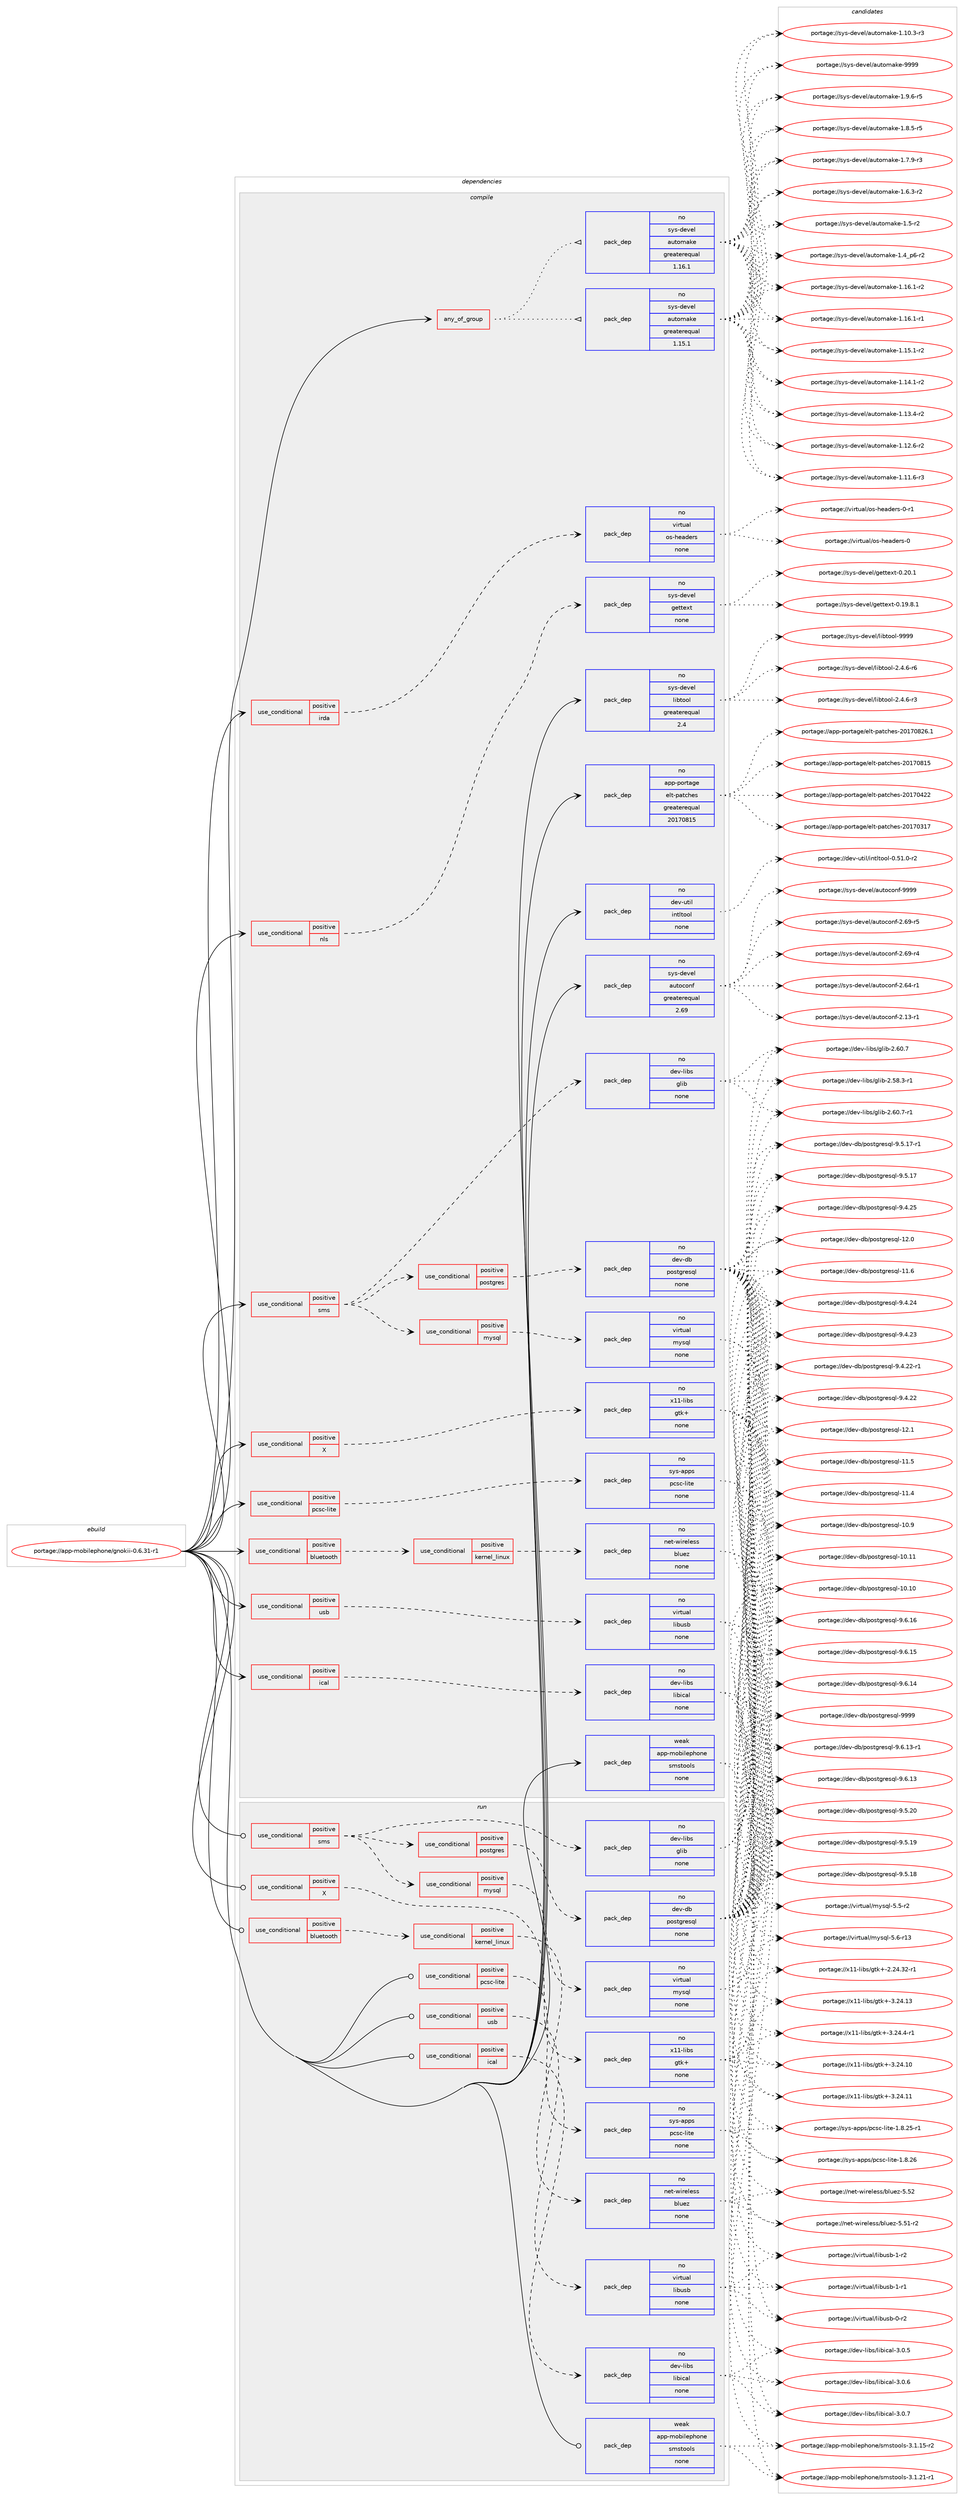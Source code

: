 digraph prolog {

# *************
# Graph options
# *************

newrank=true;
concentrate=true;
compound=true;
graph [rankdir=LR,fontname=Helvetica,fontsize=10,ranksep=1.5];#, ranksep=2.5, nodesep=0.2];
edge  [arrowhead=vee];
node  [fontname=Helvetica,fontsize=10];

# **********
# The ebuild
# **********

subgraph cluster_leftcol {
color=gray;
label=<<i>ebuild</i>>;
id [label="portage://app-mobilephone/gnokii-0.6.31-r1", color=red, width=4, href="../app-mobilephone/gnokii-0.6.31-r1.svg"];
}

# ****************
# The dependencies
# ****************

subgraph cluster_midcol {
color=gray;
label=<<i>dependencies</i>>;
subgraph cluster_compile {
fillcolor="#eeeeee";
style=filled;
label=<<i>compile</i>>;
subgraph any7864 {
dependency608484 [label=<<TABLE BORDER="0" CELLBORDER="1" CELLSPACING="0" CELLPADDING="4"><TR><TD CELLPADDING="10">any_of_group</TD></TR></TABLE>>, shape=none, color=red];subgraph pack457864 {
dependency608485 [label=<<TABLE BORDER="0" CELLBORDER="1" CELLSPACING="0" CELLPADDING="4" WIDTH="220"><TR><TD ROWSPAN="6" CELLPADDING="30">pack_dep</TD></TR><TR><TD WIDTH="110">no</TD></TR><TR><TD>sys-devel</TD></TR><TR><TD>automake</TD></TR><TR><TD>greaterequal</TD></TR><TR><TD>1.16.1</TD></TR></TABLE>>, shape=none, color=blue];
}
dependency608484:e -> dependency608485:w [weight=20,style="dotted",arrowhead="oinv"];
subgraph pack457865 {
dependency608486 [label=<<TABLE BORDER="0" CELLBORDER="1" CELLSPACING="0" CELLPADDING="4" WIDTH="220"><TR><TD ROWSPAN="6" CELLPADDING="30">pack_dep</TD></TR><TR><TD WIDTH="110">no</TD></TR><TR><TD>sys-devel</TD></TR><TR><TD>automake</TD></TR><TR><TD>greaterequal</TD></TR><TR><TD>1.15.1</TD></TR></TABLE>>, shape=none, color=blue];
}
dependency608484:e -> dependency608486:w [weight=20,style="dotted",arrowhead="oinv"];
}
id:e -> dependency608484:w [weight=20,style="solid",arrowhead="vee"];
subgraph cond142480 {
dependency608487 [label=<<TABLE BORDER="0" CELLBORDER="1" CELLSPACING="0" CELLPADDING="4"><TR><TD ROWSPAN="3" CELLPADDING="10">use_conditional</TD></TR><TR><TD>positive</TD></TR><TR><TD>X</TD></TR></TABLE>>, shape=none, color=red];
subgraph pack457866 {
dependency608488 [label=<<TABLE BORDER="0" CELLBORDER="1" CELLSPACING="0" CELLPADDING="4" WIDTH="220"><TR><TD ROWSPAN="6" CELLPADDING="30">pack_dep</TD></TR><TR><TD WIDTH="110">no</TD></TR><TR><TD>x11-libs</TD></TR><TR><TD>gtk+</TD></TR><TR><TD>none</TD></TR><TR><TD></TD></TR></TABLE>>, shape=none, color=blue];
}
dependency608487:e -> dependency608488:w [weight=20,style="dashed",arrowhead="vee"];
}
id:e -> dependency608487:w [weight=20,style="solid",arrowhead="vee"];
subgraph cond142481 {
dependency608489 [label=<<TABLE BORDER="0" CELLBORDER="1" CELLSPACING="0" CELLPADDING="4"><TR><TD ROWSPAN="3" CELLPADDING="10">use_conditional</TD></TR><TR><TD>positive</TD></TR><TR><TD>bluetooth</TD></TR></TABLE>>, shape=none, color=red];
subgraph cond142482 {
dependency608490 [label=<<TABLE BORDER="0" CELLBORDER="1" CELLSPACING="0" CELLPADDING="4"><TR><TD ROWSPAN="3" CELLPADDING="10">use_conditional</TD></TR><TR><TD>positive</TD></TR><TR><TD>kernel_linux</TD></TR></TABLE>>, shape=none, color=red];
subgraph pack457867 {
dependency608491 [label=<<TABLE BORDER="0" CELLBORDER="1" CELLSPACING="0" CELLPADDING="4" WIDTH="220"><TR><TD ROWSPAN="6" CELLPADDING="30">pack_dep</TD></TR><TR><TD WIDTH="110">no</TD></TR><TR><TD>net-wireless</TD></TR><TR><TD>bluez</TD></TR><TR><TD>none</TD></TR><TR><TD></TD></TR></TABLE>>, shape=none, color=blue];
}
dependency608490:e -> dependency608491:w [weight=20,style="dashed",arrowhead="vee"];
}
dependency608489:e -> dependency608490:w [weight=20,style="dashed",arrowhead="vee"];
}
id:e -> dependency608489:w [weight=20,style="solid",arrowhead="vee"];
subgraph cond142483 {
dependency608492 [label=<<TABLE BORDER="0" CELLBORDER="1" CELLSPACING="0" CELLPADDING="4"><TR><TD ROWSPAN="3" CELLPADDING="10">use_conditional</TD></TR><TR><TD>positive</TD></TR><TR><TD>ical</TD></TR></TABLE>>, shape=none, color=red];
subgraph pack457868 {
dependency608493 [label=<<TABLE BORDER="0" CELLBORDER="1" CELLSPACING="0" CELLPADDING="4" WIDTH="220"><TR><TD ROWSPAN="6" CELLPADDING="30">pack_dep</TD></TR><TR><TD WIDTH="110">no</TD></TR><TR><TD>dev-libs</TD></TR><TR><TD>libical</TD></TR><TR><TD>none</TD></TR><TR><TD></TD></TR></TABLE>>, shape=none, color=blue];
}
dependency608492:e -> dependency608493:w [weight=20,style="dashed",arrowhead="vee"];
}
id:e -> dependency608492:w [weight=20,style="solid",arrowhead="vee"];
subgraph cond142484 {
dependency608494 [label=<<TABLE BORDER="0" CELLBORDER="1" CELLSPACING="0" CELLPADDING="4"><TR><TD ROWSPAN="3" CELLPADDING="10">use_conditional</TD></TR><TR><TD>positive</TD></TR><TR><TD>irda</TD></TR></TABLE>>, shape=none, color=red];
subgraph pack457869 {
dependency608495 [label=<<TABLE BORDER="0" CELLBORDER="1" CELLSPACING="0" CELLPADDING="4" WIDTH="220"><TR><TD ROWSPAN="6" CELLPADDING="30">pack_dep</TD></TR><TR><TD WIDTH="110">no</TD></TR><TR><TD>virtual</TD></TR><TR><TD>os-headers</TD></TR><TR><TD>none</TD></TR><TR><TD></TD></TR></TABLE>>, shape=none, color=blue];
}
dependency608494:e -> dependency608495:w [weight=20,style="dashed",arrowhead="vee"];
}
id:e -> dependency608494:w [weight=20,style="solid",arrowhead="vee"];
subgraph cond142485 {
dependency608496 [label=<<TABLE BORDER="0" CELLBORDER="1" CELLSPACING="0" CELLPADDING="4"><TR><TD ROWSPAN="3" CELLPADDING="10">use_conditional</TD></TR><TR><TD>positive</TD></TR><TR><TD>nls</TD></TR></TABLE>>, shape=none, color=red];
subgraph pack457870 {
dependency608497 [label=<<TABLE BORDER="0" CELLBORDER="1" CELLSPACING="0" CELLPADDING="4" WIDTH="220"><TR><TD ROWSPAN="6" CELLPADDING="30">pack_dep</TD></TR><TR><TD WIDTH="110">no</TD></TR><TR><TD>sys-devel</TD></TR><TR><TD>gettext</TD></TR><TR><TD>none</TD></TR><TR><TD></TD></TR></TABLE>>, shape=none, color=blue];
}
dependency608496:e -> dependency608497:w [weight=20,style="dashed",arrowhead="vee"];
}
id:e -> dependency608496:w [weight=20,style="solid",arrowhead="vee"];
subgraph cond142486 {
dependency608498 [label=<<TABLE BORDER="0" CELLBORDER="1" CELLSPACING="0" CELLPADDING="4"><TR><TD ROWSPAN="3" CELLPADDING="10">use_conditional</TD></TR><TR><TD>positive</TD></TR><TR><TD>pcsc-lite</TD></TR></TABLE>>, shape=none, color=red];
subgraph pack457871 {
dependency608499 [label=<<TABLE BORDER="0" CELLBORDER="1" CELLSPACING="0" CELLPADDING="4" WIDTH="220"><TR><TD ROWSPAN="6" CELLPADDING="30">pack_dep</TD></TR><TR><TD WIDTH="110">no</TD></TR><TR><TD>sys-apps</TD></TR><TR><TD>pcsc-lite</TD></TR><TR><TD>none</TD></TR><TR><TD></TD></TR></TABLE>>, shape=none, color=blue];
}
dependency608498:e -> dependency608499:w [weight=20,style="dashed",arrowhead="vee"];
}
id:e -> dependency608498:w [weight=20,style="solid",arrowhead="vee"];
subgraph cond142487 {
dependency608500 [label=<<TABLE BORDER="0" CELLBORDER="1" CELLSPACING="0" CELLPADDING="4"><TR><TD ROWSPAN="3" CELLPADDING="10">use_conditional</TD></TR><TR><TD>positive</TD></TR><TR><TD>sms</TD></TR></TABLE>>, shape=none, color=red];
subgraph pack457872 {
dependency608501 [label=<<TABLE BORDER="0" CELLBORDER="1" CELLSPACING="0" CELLPADDING="4" WIDTH="220"><TR><TD ROWSPAN="6" CELLPADDING="30">pack_dep</TD></TR><TR><TD WIDTH="110">no</TD></TR><TR><TD>dev-libs</TD></TR><TR><TD>glib</TD></TR><TR><TD>none</TD></TR><TR><TD></TD></TR></TABLE>>, shape=none, color=blue];
}
dependency608500:e -> dependency608501:w [weight=20,style="dashed",arrowhead="vee"];
subgraph cond142488 {
dependency608502 [label=<<TABLE BORDER="0" CELLBORDER="1" CELLSPACING="0" CELLPADDING="4"><TR><TD ROWSPAN="3" CELLPADDING="10">use_conditional</TD></TR><TR><TD>positive</TD></TR><TR><TD>postgres</TD></TR></TABLE>>, shape=none, color=red];
subgraph pack457873 {
dependency608503 [label=<<TABLE BORDER="0" CELLBORDER="1" CELLSPACING="0" CELLPADDING="4" WIDTH="220"><TR><TD ROWSPAN="6" CELLPADDING="30">pack_dep</TD></TR><TR><TD WIDTH="110">no</TD></TR><TR><TD>dev-db</TD></TR><TR><TD>postgresql</TD></TR><TR><TD>none</TD></TR><TR><TD></TD></TR></TABLE>>, shape=none, color=blue];
}
dependency608502:e -> dependency608503:w [weight=20,style="dashed",arrowhead="vee"];
}
dependency608500:e -> dependency608502:w [weight=20,style="dashed",arrowhead="vee"];
subgraph cond142489 {
dependency608504 [label=<<TABLE BORDER="0" CELLBORDER="1" CELLSPACING="0" CELLPADDING="4"><TR><TD ROWSPAN="3" CELLPADDING="10">use_conditional</TD></TR><TR><TD>positive</TD></TR><TR><TD>mysql</TD></TR></TABLE>>, shape=none, color=red];
subgraph pack457874 {
dependency608505 [label=<<TABLE BORDER="0" CELLBORDER="1" CELLSPACING="0" CELLPADDING="4" WIDTH="220"><TR><TD ROWSPAN="6" CELLPADDING="30">pack_dep</TD></TR><TR><TD WIDTH="110">no</TD></TR><TR><TD>virtual</TD></TR><TR><TD>mysql</TD></TR><TR><TD>none</TD></TR><TR><TD></TD></TR></TABLE>>, shape=none, color=blue];
}
dependency608504:e -> dependency608505:w [weight=20,style="dashed",arrowhead="vee"];
}
dependency608500:e -> dependency608504:w [weight=20,style="dashed",arrowhead="vee"];
}
id:e -> dependency608500:w [weight=20,style="solid",arrowhead="vee"];
subgraph cond142490 {
dependency608506 [label=<<TABLE BORDER="0" CELLBORDER="1" CELLSPACING="0" CELLPADDING="4"><TR><TD ROWSPAN="3" CELLPADDING="10">use_conditional</TD></TR><TR><TD>positive</TD></TR><TR><TD>usb</TD></TR></TABLE>>, shape=none, color=red];
subgraph pack457875 {
dependency608507 [label=<<TABLE BORDER="0" CELLBORDER="1" CELLSPACING="0" CELLPADDING="4" WIDTH="220"><TR><TD ROWSPAN="6" CELLPADDING="30">pack_dep</TD></TR><TR><TD WIDTH="110">no</TD></TR><TR><TD>virtual</TD></TR><TR><TD>libusb</TD></TR><TR><TD>none</TD></TR><TR><TD></TD></TR></TABLE>>, shape=none, color=blue];
}
dependency608506:e -> dependency608507:w [weight=20,style="dashed",arrowhead="vee"];
}
id:e -> dependency608506:w [weight=20,style="solid",arrowhead="vee"];
subgraph pack457876 {
dependency608508 [label=<<TABLE BORDER="0" CELLBORDER="1" CELLSPACING="0" CELLPADDING="4" WIDTH="220"><TR><TD ROWSPAN="6" CELLPADDING="30">pack_dep</TD></TR><TR><TD WIDTH="110">no</TD></TR><TR><TD>app-portage</TD></TR><TR><TD>elt-patches</TD></TR><TR><TD>greaterequal</TD></TR><TR><TD>20170815</TD></TR></TABLE>>, shape=none, color=blue];
}
id:e -> dependency608508:w [weight=20,style="solid",arrowhead="vee"];
subgraph pack457877 {
dependency608509 [label=<<TABLE BORDER="0" CELLBORDER="1" CELLSPACING="0" CELLPADDING="4" WIDTH="220"><TR><TD ROWSPAN="6" CELLPADDING="30">pack_dep</TD></TR><TR><TD WIDTH="110">no</TD></TR><TR><TD>dev-util</TD></TR><TR><TD>intltool</TD></TR><TR><TD>none</TD></TR><TR><TD></TD></TR></TABLE>>, shape=none, color=blue];
}
id:e -> dependency608509:w [weight=20,style="solid",arrowhead="vee"];
subgraph pack457878 {
dependency608510 [label=<<TABLE BORDER="0" CELLBORDER="1" CELLSPACING="0" CELLPADDING="4" WIDTH="220"><TR><TD ROWSPAN="6" CELLPADDING="30">pack_dep</TD></TR><TR><TD WIDTH="110">no</TD></TR><TR><TD>sys-devel</TD></TR><TR><TD>autoconf</TD></TR><TR><TD>greaterequal</TD></TR><TR><TD>2.69</TD></TR></TABLE>>, shape=none, color=blue];
}
id:e -> dependency608510:w [weight=20,style="solid",arrowhead="vee"];
subgraph pack457879 {
dependency608511 [label=<<TABLE BORDER="0" CELLBORDER="1" CELLSPACING="0" CELLPADDING="4" WIDTH="220"><TR><TD ROWSPAN="6" CELLPADDING="30">pack_dep</TD></TR><TR><TD WIDTH="110">no</TD></TR><TR><TD>sys-devel</TD></TR><TR><TD>libtool</TD></TR><TR><TD>greaterequal</TD></TR><TR><TD>2.4</TD></TR></TABLE>>, shape=none, color=blue];
}
id:e -> dependency608511:w [weight=20,style="solid",arrowhead="vee"];
subgraph pack457880 {
dependency608512 [label=<<TABLE BORDER="0" CELLBORDER="1" CELLSPACING="0" CELLPADDING="4" WIDTH="220"><TR><TD ROWSPAN="6" CELLPADDING="30">pack_dep</TD></TR><TR><TD WIDTH="110">weak</TD></TR><TR><TD>app-mobilephone</TD></TR><TR><TD>smstools</TD></TR><TR><TD>none</TD></TR><TR><TD></TD></TR></TABLE>>, shape=none, color=blue];
}
id:e -> dependency608512:w [weight=20,style="solid",arrowhead="vee"];
}
subgraph cluster_compileandrun {
fillcolor="#eeeeee";
style=filled;
label=<<i>compile and run</i>>;
}
subgraph cluster_run {
fillcolor="#eeeeee";
style=filled;
label=<<i>run</i>>;
subgraph cond142491 {
dependency608513 [label=<<TABLE BORDER="0" CELLBORDER="1" CELLSPACING="0" CELLPADDING="4"><TR><TD ROWSPAN="3" CELLPADDING="10">use_conditional</TD></TR><TR><TD>positive</TD></TR><TR><TD>X</TD></TR></TABLE>>, shape=none, color=red];
subgraph pack457881 {
dependency608514 [label=<<TABLE BORDER="0" CELLBORDER="1" CELLSPACING="0" CELLPADDING="4" WIDTH="220"><TR><TD ROWSPAN="6" CELLPADDING="30">pack_dep</TD></TR><TR><TD WIDTH="110">no</TD></TR><TR><TD>x11-libs</TD></TR><TR><TD>gtk+</TD></TR><TR><TD>none</TD></TR><TR><TD></TD></TR></TABLE>>, shape=none, color=blue];
}
dependency608513:e -> dependency608514:w [weight=20,style="dashed",arrowhead="vee"];
}
id:e -> dependency608513:w [weight=20,style="solid",arrowhead="odot"];
subgraph cond142492 {
dependency608515 [label=<<TABLE BORDER="0" CELLBORDER="1" CELLSPACING="0" CELLPADDING="4"><TR><TD ROWSPAN="3" CELLPADDING="10">use_conditional</TD></TR><TR><TD>positive</TD></TR><TR><TD>bluetooth</TD></TR></TABLE>>, shape=none, color=red];
subgraph cond142493 {
dependency608516 [label=<<TABLE BORDER="0" CELLBORDER="1" CELLSPACING="0" CELLPADDING="4"><TR><TD ROWSPAN="3" CELLPADDING="10">use_conditional</TD></TR><TR><TD>positive</TD></TR><TR><TD>kernel_linux</TD></TR></TABLE>>, shape=none, color=red];
subgraph pack457882 {
dependency608517 [label=<<TABLE BORDER="0" CELLBORDER="1" CELLSPACING="0" CELLPADDING="4" WIDTH="220"><TR><TD ROWSPAN="6" CELLPADDING="30">pack_dep</TD></TR><TR><TD WIDTH="110">no</TD></TR><TR><TD>net-wireless</TD></TR><TR><TD>bluez</TD></TR><TR><TD>none</TD></TR><TR><TD></TD></TR></TABLE>>, shape=none, color=blue];
}
dependency608516:e -> dependency608517:w [weight=20,style="dashed",arrowhead="vee"];
}
dependency608515:e -> dependency608516:w [weight=20,style="dashed",arrowhead="vee"];
}
id:e -> dependency608515:w [weight=20,style="solid",arrowhead="odot"];
subgraph cond142494 {
dependency608518 [label=<<TABLE BORDER="0" CELLBORDER="1" CELLSPACING="0" CELLPADDING="4"><TR><TD ROWSPAN="3" CELLPADDING="10">use_conditional</TD></TR><TR><TD>positive</TD></TR><TR><TD>ical</TD></TR></TABLE>>, shape=none, color=red];
subgraph pack457883 {
dependency608519 [label=<<TABLE BORDER="0" CELLBORDER="1" CELLSPACING="0" CELLPADDING="4" WIDTH="220"><TR><TD ROWSPAN="6" CELLPADDING="30">pack_dep</TD></TR><TR><TD WIDTH="110">no</TD></TR><TR><TD>dev-libs</TD></TR><TR><TD>libical</TD></TR><TR><TD>none</TD></TR><TR><TD></TD></TR></TABLE>>, shape=none, color=blue];
}
dependency608518:e -> dependency608519:w [weight=20,style="dashed",arrowhead="vee"];
}
id:e -> dependency608518:w [weight=20,style="solid",arrowhead="odot"];
subgraph cond142495 {
dependency608520 [label=<<TABLE BORDER="0" CELLBORDER="1" CELLSPACING="0" CELLPADDING="4"><TR><TD ROWSPAN="3" CELLPADDING="10">use_conditional</TD></TR><TR><TD>positive</TD></TR><TR><TD>pcsc-lite</TD></TR></TABLE>>, shape=none, color=red];
subgraph pack457884 {
dependency608521 [label=<<TABLE BORDER="0" CELLBORDER="1" CELLSPACING="0" CELLPADDING="4" WIDTH="220"><TR><TD ROWSPAN="6" CELLPADDING="30">pack_dep</TD></TR><TR><TD WIDTH="110">no</TD></TR><TR><TD>sys-apps</TD></TR><TR><TD>pcsc-lite</TD></TR><TR><TD>none</TD></TR><TR><TD></TD></TR></TABLE>>, shape=none, color=blue];
}
dependency608520:e -> dependency608521:w [weight=20,style="dashed",arrowhead="vee"];
}
id:e -> dependency608520:w [weight=20,style="solid",arrowhead="odot"];
subgraph cond142496 {
dependency608522 [label=<<TABLE BORDER="0" CELLBORDER="1" CELLSPACING="0" CELLPADDING="4"><TR><TD ROWSPAN="3" CELLPADDING="10">use_conditional</TD></TR><TR><TD>positive</TD></TR><TR><TD>sms</TD></TR></TABLE>>, shape=none, color=red];
subgraph pack457885 {
dependency608523 [label=<<TABLE BORDER="0" CELLBORDER="1" CELLSPACING="0" CELLPADDING="4" WIDTH="220"><TR><TD ROWSPAN="6" CELLPADDING="30">pack_dep</TD></TR><TR><TD WIDTH="110">no</TD></TR><TR><TD>dev-libs</TD></TR><TR><TD>glib</TD></TR><TR><TD>none</TD></TR><TR><TD></TD></TR></TABLE>>, shape=none, color=blue];
}
dependency608522:e -> dependency608523:w [weight=20,style="dashed",arrowhead="vee"];
subgraph cond142497 {
dependency608524 [label=<<TABLE BORDER="0" CELLBORDER="1" CELLSPACING="0" CELLPADDING="4"><TR><TD ROWSPAN="3" CELLPADDING="10">use_conditional</TD></TR><TR><TD>positive</TD></TR><TR><TD>postgres</TD></TR></TABLE>>, shape=none, color=red];
subgraph pack457886 {
dependency608525 [label=<<TABLE BORDER="0" CELLBORDER="1" CELLSPACING="0" CELLPADDING="4" WIDTH="220"><TR><TD ROWSPAN="6" CELLPADDING="30">pack_dep</TD></TR><TR><TD WIDTH="110">no</TD></TR><TR><TD>dev-db</TD></TR><TR><TD>postgresql</TD></TR><TR><TD>none</TD></TR><TR><TD></TD></TR></TABLE>>, shape=none, color=blue];
}
dependency608524:e -> dependency608525:w [weight=20,style="dashed",arrowhead="vee"];
}
dependency608522:e -> dependency608524:w [weight=20,style="dashed",arrowhead="vee"];
subgraph cond142498 {
dependency608526 [label=<<TABLE BORDER="0" CELLBORDER="1" CELLSPACING="0" CELLPADDING="4"><TR><TD ROWSPAN="3" CELLPADDING="10">use_conditional</TD></TR><TR><TD>positive</TD></TR><TR><TD>mysql</TD></TR></TABLE>>, shape=none, color=red];
subgraph pack457887 {
dependency608527 [label=<<TABLE BORDER="0" CELLBORDER="1" CELLSPACING="0" CELLPADDING="4" WIDTH="220"><TR><TD ROWSPAN="6" CELLPADDING="30">pack_dep</TD></TR><TR><TD WIDTH="110">no</TD></TR><TR><TD>virtual</TD></TR><TR><TD>mysql</TD></TR><TR><TD>none</TD></TR><TR><TD></TD></TR></TABLE>>, shape=none, color=blue];
}
dependency608526:e -> dependency608527:w [weight=20,style="dashed",arrowhead="vee"];
}
dependency608522:e -> dependency608526:w [weight=20,style="dashed",arrowhead="vee"];
}
id:e -> dependency608522:w [weight=20,style="solid",arrowhead="odot"];
subgraph cond142499 {
dependency608528 [label=<<TABLE BORDER="0" CELLBORDER="1" CELLSPACING="0" CELLPADDING="4"><TR><TD ROWSPAN="3" CELLPADDING="10">use_conditional</TD></TR><TR><TD>positive</TD></TR><TR><TD>usb</TD></TR></TABLE>>, shape=none, color=red];
subgraph pack457888 {
dependency608529 [label=<<TABLE BORDER="0" CELLBORDER="1" CELLSPACING="0" CELLPADDING="4" WIDTH="220"><TR><TD ROWSPAN="6" CELLPADDING="30">pack_dep</TD></TR><TR><TD WIDTH="110">no</TD></TR><TR><TD>virtual</TD></TR><TR><TD>libusb</TD></TR><TR><TD>none</TD></TR><TR><TD></TD></TR></TABLE>>, shape=none, color=blue];
}
dependency608528:e -> dependency608529:w [weight=20,style="dashed",arrowhead="vee"];
}
id:e -> dependency608528:w [weight=20,style="solid",arrowhead="odot"];
subgraph pack457889 {
dependency608530 [label=<<TABLE BORDER="0" CELLBORDER="1" CELLSPACING="0" CELLPADDING="4" WIDTH="220"><TR><TD ROWSPAN="6" CELLPADDING="30">pack_dep</TD></TR><TR><TD WIDTH="110">weak</TD></TR><TR><TD>app-mobilephone</TD></TR><TR><TD>smstools</TD></TR><TR><TD>none</TD></TR><TR><TD></TD></TR></TABLE>>, shape=none, color=blue];
}
id:e -> dependency608530:w [weight=20,style="solid",arrowhead="odot"];
}
}

# **************
# The candidates
# **************

subgraph cluster_choices {
rank=same;
color=gray;
label=<<i>candidates</i>>;

subgraph choice457864 {
color=black;
nodesep=1;
choice115121115451001011181011084797117116111109971071014557575757 [label="portage://sys-devel/automake-9999", color=red, width=4,href="../sys-devel/automake-9999.svg"];
choice115121115451001011181011084797117116111109971071014549465746544511453 [label="portage://sys-devel/automake-1.9.6-r5", color=red, width=4,href="../sys-devel/automake-1.9.6-r5.svg"];
choice115121115451001011181011084797117116111109971071014549465646534511453 [label="portage://sys-devel/automake-1.8.5-r5", color=red, width=4,href="../sys-devel/automake-1.8.5-r5.svg"];
choice115121115451001011181011084797117116111109971071014549465546574511451 [label="portage://sys-devel/automake-1.7.9-r3", color=red, width=4,href="../sys-devel/automake-1.7.9-r3.svg"];
choice115121115451001011181011084797117116111109971071014549465446514511450 [label="portage://sys-devel/automake-1.6.3-r2", color=red, width=4,href="../sys-devel/automake-1.6.3-r2.svg"];
choice11512111545100101118101108479711711611110997107101454946534511450 [label="portage://sys-devel/automake-1.5-r2", color=red, width=4,href="../sys-devel/automake-1.5-r2.svg"];
choice115121115451001011181011084797117116111109971071014549465295112544511450 [label="portage://sys-devel/automake-1.4_p6-r2", color=red, width=4,href="../sys-devel/automake-1.4_p6-r2.svg"];
choice11512111545100101118101108479711711611110997107101454946495446494511450 [label="portage://sys-devel/automake-1.16.1-r2", color=red, width=4,href="../sys-devel/automake-1.16.1-r2.svg"];
choice11512111545100101118101108479711711611110997107101454946495446494511449 [label="portage://sys-devel/automake-1.16.1-r1", color=red, width=4,href="../sys-devel/automake-1.16.1-r1.svg"];
choice11512111545100101118101108479711711611110997107101454946495346494511450 [label="portage://sys-devel/automake-1.15.1-r2", color=red, width=4,href="../sys-devel/automake-1.15.1-r2.svg"];
choice11512111545100101118101108479711711611110997107101454946495246494511450 [label="portage://sys-devel/automake-1.14.1-r2", color=red, width=4,href="../sys-devel/automake-1.14.1-r2.svg"];
choice11512111545100101118101108479711711611110997107101454946495146524511450 [label="portage://sys-devel/automake-1.13.4-r2", color=red, width=4,href="../sys-devel/automake-1.13.4-r2.svg"];
choice11512111545100101118101108479711711611110997107101454946495046544511450 [label="portage://sys-devel/automake-1.12.6-r2", color=red, width=4,href="../sys-devel/automake-1.12.6-r2.svg"];
choice11512111545100101118101108479711711611110997107101454946494946544511451 [label="portage://sys-devel/automake-1.11.6-r3", color=red, width=4,href="../sys-devel/automake-1.11.6-r3.svg"];
choice11512111545100101118101108479711711611110997107101454946494846514511451 [label="portage://sys-devel/automake-1.10.3-r3", color=red, width=4,href="../sys-devel/automake-1.10.3-r3.svg"];
dependency608485:e -> choice115121115451001011181011084797117116111109971071014557575757:w [style=dotted,weight="100"];
dependency608485:e -> choice115121115451001011181011084797117116111109971071014549465746544511453:w [style=dotted,weight="100"];
dependency608485:e -> choice115121115451001011181011084797117116111109971071014549465646534511453:w [style=dotted,weight="100"];
dependency608485:e -> choice115121115451001011181011084797117116111109971071014549465546574511451:w [style=dotted,weight="100"];
dependency608485:e -> choice115121115451001011181011084797117116111109971071014549465446514511450:w [style=dotted,weight="100"];
dependency608485:e -> choice11512111545100101118101108479711711611110997107101454946534511450:w [style=dotted,weight="100"];
dependency608485:e -> choice115121115451001011181011084797117116111109971071014549465295112544511450:w [style=dotted,weight="100"];
dependency608485:e -> choice11512111545100101118101108479711711611110997107101454946495446494511450:w [style=dotted,weight="100"];
dependency608485:e -> choice11512111545100101118101108479711711611110997107101454946495446494511449:w [style=dotted,weight="100"];
dependency608485:e -> choice11512111545100101118101108479711711611110997107101454946495346494511450:w [style=dotted,weight="100"];
dependency608485:e -> choice11512111545100101118101108479711711611110997107101454946495246494511450:w [style=dotted,weight="100"];
dependency608485:e -> choice11512111545100101118101108479711711611110997107101454946495146524511450:w [style=dotted,weight="100"];
dependency608485:e -> choice11512111545100101118101108479711711611110997107101454946495046544511450:w [style=dotted,weight="100"];
dependency608485:e -> choice11512111545100101118101108479711711611110997107101454946494946544511451:w [style=dotted,weight="100"];
dependency608485:e -> choice11512111545100101118101108479711711611110997107101454946494846514511451:w [style=dotted,weight="100"];
}
subgraph choice457865 {
color=black;
nodesep=1;
choice115121115451001011181011084797117116111109971071014557575757 [label="portage://sys-devel/automake-9999", color=red, width=4,href="../sys-devel/automake-9999.svg"];
choice115121115451001011181011084797117116111109971071014549465746544511453 [label="portage://sys-devel/automake-1.9.6-r5", color=red, width=4,href="../sys-devel/automake-1.9.6-r5.svg"];
choice115121115451001011181011084797117116111109971071014549465646534511453 [label="portage://sys-devel/automake-1.8.5-r5", color=red, width=4,href="../sys-devel/automake-1.8.5-r5.svg"];
choice115121115451001011181011084797117116111109971071014549465546574511451 [label="portage://sys-devel/automake-1.7.9-r3", color=red, width=4,href="../sys-devel/automake-1.7.9-r3.svg"];
choice115121115451001011181011084797117116111109971071014549465446514511450 [label="portage://sys-devel/automake-1.6.3-r2", color=red, width=4,href="../sys-devel/automake-1.6.3-r2.svg"];
choice11512111545100101118101108479711711611110997107101454946534511450 [label="portage://sys-devel/automake-1.5-r2", color=red, width=4,href="../sys-devel/automake-1.5-r2.svg"];
choice115121115451001011181011084797117116111109971071014549465295112544511450 [label="portage://sys-devel/automake-1.4_p6-r2", color=red, width=4,href="../sys-devel/automake-1.4_p6-r2.svg"];
choice11512111545100101118101108479711711611110997107101454946495446494511450 [label="portage://sys-devel/automake-1.16.1-r2", color=red, width=4,href="../sys-devel/automake-1.16.1-r2.svg"];
choice11512111545100101118101108479711711611110997107101454946495446494511449 [label="portage://sys-devel/automake-1.16.1-r1", color=red, width=4,href="../sys-devel/automake-1.16.1-r1.svg"];
choice11512111545100101118101108479711711611110997107101454946495346494511450 [label="portage://sys-devel/automake-1.15.1-r2", color=red, width=4,href="../sys-devel/automake-1.15.1-r2.svg"];
choice11512111545100101118101108479711711611110997107101454946495246494511450 [label="portage://sys-devel/automake-1.14.1-r2", color=red, width=4,href="../sys-devel/automake-1.14.1-r2.svg"];
choice11512111545100101118101108479711711611110997107101454946495146524511450 [label="portage://sys-devel/automake-1.13.4-r2", color=red, width=4,href="../sys-devel/automake-1.13.4-r2.svg"];
choice11512111545100101118101108479711711611110997107101454946495046544511450 [label="portage://sys-devel/automake-1.12.6-r2", color=red, width=4,href="../sys-devel/automake-1.12.6-r2.svg"];
choice11512111545100101118101108479711711611110997107101454946494946544511451 [label="portage://sys-devel/automake-1.11.6-r3", color=red, width=4,href="../sys-devel/automake-1.11.6-r3.svg"];
choice11512111545100101118101108479711711611110997107101454946494846514511451 [label="portage://sys-devel/automake-1.10.3-r3", color=red, width=4,href="../sys-devel/automake-1.10.3-r3.svg"];
dependency608486:e -> choice115121115451001011181011084797117116111109971071014557575757:w [style=dotted,weight="100"];
dependency608486:e -> choice115121115451001011181011084797117116111109971071014549465746544511453:w [style=dotted,weight="100"];
dependency608486:e -> choice115121115451001011181011084797117116111109971071014549465646534511453:w [style=dotted,weight="100"];
dependency608486:e -> choice115121115451001011181011084797117116111109971071014549465546574511451:w [style=dotted,weight="100"];
dependency608486:e -> choice115121115451001011181011084797117116111109971071014549465446514511450:w [style=dotted,weight="100"];
dependency608486:e -> choice11512111545100101118101108479711711611110997107101454946534511450:w [style=dotted,weight="100"];
dependency608486:e -> choice115121115451001011181011084797117116111109971071014549465295112544511450:w [style=dotted,weight="100"];
dependency608486:e -> choice11512111545100101118101108479711711611110997107101454946495446494511450:w [style=dotted,weight="100"];
dependency608486:e -> choice11512111545100101118101108479711711611110997107101454946495446494511449:w [style=dotted,weight="100"];
dependency608486:e -> choice11512111545100101118101108479711711611110997107101454946495346494511450:w [style=dotted,weight="100"];
dependency608486:e -> choice11512111545100101118101108479711711611110997107101454946495246494511450:w [style=dotted,weight="100"];
dependency608486:e -> choice11512111545100101118101108479711711611110997107101454946495146524511450:w [style=dotted,weight="100"];
dependency608486:e -> choice11512111545100101118101108479711711611110997107101454946495046544511450:w [style=dotted,weight="100"];
dependency608486:e -> choice11512111545100101118101108479711711611110997107101454946494946544511451:w [style=dotted,weight="100"];
dependency608486:e -> choice11512111545100101118101108479711711611110997107101454946494846514511451:w [style=dotted,weight="100"];
}
subgraph choice457866 {
color=black;
nodesep=1;
choice120494945108105981154710311610743455146505246524511449 [label="portage://x11-libs/gtk+-3.24.4-r1", color=red, width=4,href="../x11-libs/gtk+-3.24.4-r1.svg"];
choice1204949451081059811547103116107434551465052464951 [label="portage://x11-libs/gtk+-3.24.13", color=red, width=4,href="../x11-libs/gtk+-3.24.13.svg"];
choice1204949451081059811547103116107434551465052464949 [label="portage://x11-libs/gtk+-3.24.11", color=red, width=4,href="../x11-libs/gtk+-3.24.11.svg"];
choice1204949451081059811547103116107434551465052464948 [label="portage://x11-libs/gtk+-3.24.10", color=red, width=4,href="../x11-libs/gtk+-3.24.10.svg"];
choice12049494510810598115471031161074345504650524651504511449 [label="portage://x11-libs/gtk+-2.24.32-r1", color=red, width=4,href="../x11-libs/gtk+-2.24.32-r1.svg"];
dependency608488:e -> choice120494945108105981154710311610743455146505246524511449:w [style=dotted,weight="100"];
dependency608488:e -> choice1204949451081059811547103116107434551465052464951:w [style=dotted,weight="100"];
dependency608488:e -> choice1204949451081059811547103116107434551465052464949:w [style=dotted,weight="100"];
dependency608488:e -> choice1204949451081059811547103116107434551465052464948:w [style=dotted,weight="100"];
dependency608488:e -> choice12049494510810598115471031161074345504650524651504511449:w [style=dotted,weight="100"];
}
subgraph choice457867 {
color=black;
nodesep=1;
choice1101011164511910511410110810111511547981081171011224553465350 [label="portage://net-wireless/bluez-5.52", color=red, width=4,href="../net-wireless/bluez-5.52.svg"];
choice11010111645119105114101108101115115479810811710112245534653494511450 [label="portage://net-wireless/bluez-5.51-r2", color=red, width=4,href="../net-wireless/bluez-5.51-r2.svg"];
dependency608491:e -> choice1101011164511910511410110810111511547981081171011224553465350:w [style=dotted,weight="100"];
dependency608491:e -> choice11010111645119105114101108101115115479810811710112245534653494511450:w [style=dotted,weight="100"];
}
subgraph choice457868 {
color=black;
nodesep=1;
choice100101118451081059811547108105981059997108455146484655 [label="portage://dev-libs/libical-3.0.7", color=red, width=4,href="../dev-libs/libical-3.0.7.svg"];
choice100101118451081059811547108105981059997108455146484654 [label="portage://dev-libs/libical-3.0.6", color=red, width=4,href="../dev-libs/libical-3.0.6.svg"];
choice100101118451081059811547108105981059997108455146484653 [label="portage://dev-libs/libical-3.0.5", color=red, width=4,href="../dev-libs/libical-3.0.5.svg"];
dependency608493:e -> choice100101118451081059811547108105981059997108455146484655:w [style=dotted,weight="100"];
dependency608493:e -> choice100101118451081059811547108105981059997108455146484654:w [style=dotted,weight="100"];
dependency608493:e -> choice100101118451081059811547108105981059997108455146484653:w [style=dotted,weight="100"];
}
subgraph choice457869 {
color=black;
nodesep=1;
choice1181051141161179710847111115451041019710010111411545484511449 [label="portage://virtual/os-headers-0-r1", color=red, width=4,href="../virtual/os-headers-0-r1.svg"];
choice118105114116117971084711111545104101971001011141154548 [label="portage://virtual/os-headers-0", color=red, width=4,href="../virtual/os-headers-0.svg"];
dependency608495:e -> choice1181051141161179710847111115451041019710010111411545484511449:w [style=dotted,weight="100"];
dependency608495:e -> choice118105114116117971084711111545104101971001011141154548:w [style=dotted,weight="100"];
}
subgraph choice457870 {
color=black;
nodesep=1;
choice115121115451001011181011084710310111611610112011645484650484649 [label="portage://sys-devel/gettext-0.20.1", color=red, width=4,href="../sys-devel/gettext-0.20.1.svg"];
choice1151211154510010111810110847103101116116101120116454846495746564649 [label="portage://sys-devel/gettext-0.19.8.1", color=red, width=4,href="../sys-devel/gettext-0.19.8.1.svg"];
dependency608497:e -> choice115121115451001011181011084710310111611610112011645484650484649:w [style=dotted,weight="100"];
dependency608497:e -> choice1151211154510010111810110847103101116116101120116454846495746564649:w [style=dotted,weight="100"];
}
subgraph choice457871 {
color=black;
nodesep=1;
choice11512111545971121121154711299115994510810511610145494656465054 [label="portage://sys-apps/pcsc-lite-1.8.26", color=red, width=4,href="../sys-apps/pcsc-lite-1.8.26.svg"];
choice115121115459711211211547112991159945108105116101454946564650534511449 [label="portage://sys-apps/pcsc-lite-1.8.25-r1", color=red, width=4,href="../sys-apps/pcsc-lite-1.8.25-r1.svg"];
dependency608499:e -> choice11512111545971121121154711299115994510810511610145494656465054:w [style=dotted,weight="100"];
dependency608499:e -> choice115121115459711211211547112991159945108105116101454946564650534511449:w [style=dotted,weight="100"];
}
subgraph choice457872 {
color=black;
nodesep=1;
choice10010111845108105981154710310810598455046544846554511449 [label="portage://dev-libs/glib-2.60.7-r1", color=red, width=4,href="../dev-libs/glib-2.60.7-r1.svg"];
choice1001011184510810598115471031081059845504654484655 [label="portage://dev-libs/glib-2.60.7", color=red, width=4,href="../dev-libs/glib-2.60.7.svg"];
choice10010111845108105981154710310810598455046535646514511449 [label="portage://dev-libs/glib-2.58.3-r1", color=red, width=4,href="../dev-libs/glib-2.58.3-r1.svg"];
dependency608501:e -> choice10010111845108105981154710310810598455046544846554511449:w [style=dotted,weight="100"];
dependency608501:e -> choice1001011184510810598115471031081059845504654484655:w [style=dotted,weight="100"];
dependency608501:e -> choice10010111845108105981154710310810598455046535646514511449:w [style=dotted,weight="100"];
}
subgraph choice457873 {
color=black;
nodesep=1;
choice1001011184510098471121111151161031141011151131084557575757 [label="portage://dev-db/postgresql-9999", color=red, width=4,href="../dev-db/postgresql-9999.svg"];
choice10010111845100984711211111511610311410111511310845574654464954 [label="portage://dev-db/postgresql-9.6.16", color=red, width=4,href="../dev-db/postgresql-9.6.16.svg"];
choice10010111845100984711211111511610311410111511310845574654464953 [label="portage://dev-db/postgresql-9.6.15", color=red, width=4,href="../dev-db/postgresql-9.6.15.svg"];
choice10010111845100984711211111511610311410111511310845574654464952 [label="portage://dev-db/postgresql-9.6.14", color=red, width=4,href="../dev-db/postgresql-9.6.14.svg"];
choice100101118451009847112111115116103114101115113108455746544649514511449 [label="portage://dev-db/postgresql-9.6.13-r1", color=red, width=4,href="../dev-db/postgresql-9.6.13-r1.svg"];
choice10010111845100984711211111511610311410111511310845574654464951 [label="portage://dev-db/postgresql-9.6.13", color=red, width=4,href="../dev-db/postgresql-9.6.13.svg"];
choice10010111845100984711211111511610311410111511310845574653465048 [label="portage://dev-db/postgresql-9.5.20", color=red, width=4,href="../dev-db/postgresql-9.5.20.svg"];
choice10010111845100984711211111511610311410111511310845574653464957 [label="portage://dev-db/postgresql-9.5.19", color=red, width=4,href="../dev-db/postgresql-9.5.19.svg"];
choice10010111845100984711211111511610311410111511310845574653464956 [label="portage://dev-db/postgresql-9.5.18", color=red, width=4,href="../dev-db/postgresql-9.5.18.svg"];
choice100101118451009847112111115116103114101115113108455746534649554511449 [label="portage://dev-db/postgresql-9.5.17-r1", color=red, width=4,href="../dev-db/postgresql-9.5.17-r1.svg"];
choice10010111845100984711211111511610311410111511310845574653464955 [label="portage://dev-db/postgresql-9.5.17", color=red, width=4,href="../dev-db/postgresql-9.5.17.svg"];
choice10010111845100984711211111511610311410111511310845574652465053 [label="portage://dev-db/postgresql-9.4.25", color=red, width=4,href="../dev-db/postgresql-9.4.25.svg"];
choice10010111845100984711211111511610311410111511310845574652465052 [label="portage://dev-db/postgresql-9.4.24", color=red, width=4,href="../dev-db/postgresql-9.4.24.svg"];
choice10010111845100984711211111511610311410111511310845574652465051 [label="portage://dev-db/postgresql-9.4.23", color=red, width=4,href="../dev-db/postgresql-9.4.23.svg"];
choice100101118451009847112111115116103114101115113108455746524650504511449 [label="portage://dev-db/postgresql-9.4.22-r1", color=red, width=4,href="../dev-db/postgresql-9.4.22-r1.svg"];
choice10010111845100984711211111511610311410111511310845574652465050 [label="portage://dev-db/postgresql-9.4.22", color=red, width=4,href="../dev-db/postgresql-9.4.22.svg"];
choice1001011184510098471121111151161031141011151131084549504649 [label="portage://dev-db/postgresql-12.1", color=red, width=4,href="../dev-db/postgresql-12.1.svg"];
choice1001011184510098471121111151161031141011151131084549504648 [label="portage://dev-db/postgresql-12.0", color=red, width=4,href="../dev-db/postgresql-12.0.svg"];
choice1001011184510098471121111151161031141011151131084549494654 [label="portage://dev-db/postgresql-11.6", color=red, width=4,href="../dev-db/postgresql-11.6.svg"];
choice1001011184510098471121111151161031141011151131084549494653 [label="portage://dev-db/postgresql-11.5", color=red, width=4,href="../dev-db/postgresql-11.5.svg"];
choice1001011184510098471121111151161031141011151131084549494652 [label="portage://dev-db/postgresql-11.4", color=red, width=4,href="../dev-db/postgresql-11.4.svg"];
choice1001011184510098471121111151161031141011151131084549484657 [label="portage://dev-db/postgresql-10.9", color=red, width=4,href="../dev-db/postgresql-10.9.svg"];
choice100101118451009847112111115116103114101115113108454948464949 [label="portage://dev-db/postgresql-10.11", color=red, width=4,href="../dev-db/postgresql-10.11.svg"];
choice100101118451009847112111115116103114101115113108454948464948 [label="portage://dev-db/postgresql-10.10", color=red, width=4,href="../dev-db/postgresql-10.10.svg"];
dependency608503:e -> choice1001011184510098471121111151161031141011151131084557575757:w [style=dotted,weight="100"];
dependency608503:e -> choice10010111845100984711211111511610311410111511310845574654464954:w [style=dotted,weight="100"];
dependency608503:e -> choice10010111845100984711211111511610311410111511310845574654464953:w [style=dotted,weight="100"];
dependency608503:e -> choice10010111845100984711211111511610311410111511310845574654464952:w [style=dotted,weight="100"];
dependency608503:e -> choice100101118451009847112111115116103114101115113108455746544649514511449:w [style=dotted,weight="100"];
dependency608503:e -> choice10010111845100984711211111511610311410111511310845574654464951:w [style=dotted,weight="100"];
dependency608503:e -> choice10010111845100984711211111511610311410111511310845574653465048:w [style=dotted,weight="100"];
dependency608503:e -> choice10010111845100984711211111511610311410111511310845574653464957:w [style=dotted,weight="100"];
dependency608503:e -> choice10010111845100984711211111511610311410111511310845574653464956:w [style=dotted,weight="100"];
dependency608503:e -> choice100101118451009847112111115116103114101115113108455746534649554511449:w [style=dotted,weight="100"];
dependency608503:e -> choice10010111845100984711211111511610311410111511310845574653464955:w [style=dotted,weight="100"];
dependency608503:e -> choice10010111845100984711211111511610311410111511310845574652465053:w [style=dotted,weight="100"];
dependency608503:e -> choice10010111845100984711211111511610311410111511310845574652465052:w [style=dotted,weight="100"];
dependency608503:e -> choice10010111845100984711211111511610311410111511310845574652465051:w [style=dotted,weight="100"];
dependency608503:e -> choice100101118451009847112111115116103114101115113108455746524650504511449:w [style=dotted,weight="100"];
dependency608503:e -> choice10010111845100984711211111511610311410111511310845574652465050:w [style=dotted,weight="100"];
dependency608503:e -> choice1001011184510098471121111151161031141011151131084549504649:w [style=dotted,weight="100"];
dependency608503:e -> choice1001011184510098471121111151161031141011151131084549504648:w [style=dotted,weight="100"];
dependency608503:e -> choice1001011184510098471121111151161031141011151131084549494654:w [style=dotted,weight="100"];
dependency608503:e -> choice1001011184510098471121111151161031141011151131084549494653:w [style=dotted,weight="100"];
dependency608503:e -> choice1001011184510098471121111151161031141011151131084549494652:w [style=dotted,weight="100"];
dependency608503:e -> choice1001011184510098471121111151161031141011151131084549484657:w [style=dotted,weight="100"];
dependency608503:e -> choice100101118451009847112111115116103114101115113108454948464949:w [style=dotted,weight="100"];
dependency608503:e -> choice100101118451009847112111115116103114101115113108454948464948:w [style=dotted,weight="100"];
}
subgraph choice457874 {
color=black;
nodesep=1;
choice118105114116117971084710912111511310845534654451144951 [label="portage://virtual/mysql-5.6-r13", color=red, width=4,href="../virtual/mysql-5.6-r13.svg"];
choice1181051141161179710847109121115113108455346534511450 [label="portage://virtual/mysql-5.5-r2", color=red, width=4,href="../virtual/mysql-5.5-r2.svg"];
dependency608505:e -> choice118105114116117971084710912111511310845534654451144951:w [style=dotted,weight="100"];
dependency608505:e -> choice1181051141161179710847109121115113108455346534511450:w [style=dotted,weight="100"];
}
subgraph choice457875 {
color=black;
nodesep=1;
choice1181051141161179710847108105981171159845494511450 [label="portage://virtual/libusb-1-r2", color=red, width=4,href="../virtual/libusb-1-r2.svg"];
choice1181051141161179710847108105981171159845494511449 [label="portage://virtual/libusb-1-r1", color=red, width=4,href="../virtual/libusb-1-r1.svg"];
choice1181051141161179710847108105981171159845484511450 [label="portage://virtual/libusb-0-r2", color=red, width=4,href="../virtual/libusb-0-r2.svg"];
dependency608507:e -> choice1181051141161179710847108105981171159845494511450:w [style=dotted,weight="100"];
dependency608507:e -> choice1181051141161179710847108105981171159845494511449:w [style=dotted,weight="100"];
dependency608507:e -> choice1181051141161179710847108105981171159845484511450:w [style=dotted,weight="100"];
}
subgraph choice457876 {
color=black;
nodesep=1;
choice971121124511211111411697103101471011081164511297116991041011154550484955485650544649 [label="portage://app-portage/elt-patches-20170826.1", color=red, width=4,href="../app-portage/elt-patches-20170826.1.svg"];
choice97112112451121111141169710310147101108116451129711699104101115455048495548564953 [label="portage://app-portage/elt-patches-20170815", color=red, width=4,href="../app-portage/elt-patches-20170815.svg"];
choice97112112451121111141169710310147101108116451129711699104101115455048495548525050 [label="portage://app-portage/elt-patches-20170422", color=red, width=4,href="../app-portage/elt-patches-20170422.svg"];
choice97112112451121111141169710310147101108116451129711699104101115455048495548514955 [label="portage://app-portage/elt-patches-20170317", color=red, width=4,href="../app-portage/elt-patches-20170317.svg"];
dependency608508:e -> choice971121124511211111411697103101471011081164511297116991041011154550484955485650544649:w [style=dotted,weight="100"];
dependency608508:e -> choice97112112451121111141169710310147101108116451129711699104101115455048495548564953:w [style=dotted,weight="100"];
dependency608508:e -> choice97112112451121111141169710310147101108116451129711699104101115455048495548525050:w [style=dotted,weight="100"];
dependency608508:e -> choice97112112451121111141169710310147101108116451129711699104101115455048495548514955:w [style=dotted,weight="100"];
}
subgraph choice457877 {
color=black;
nodesep=1;
choice1001011184511711610510847105110116108116111111108454846534946484511450 [label="portage://dev-util/intltool-0.51.0-r2", color=red, width=4,href="../dev-util/intltool-0.51.0-r2.svg"];
dependency608509:e -> choice1001011184511711610510847105110116108116111111108454846534946484511450:w [style=dotted,weight="100"];
}
subgraph choice457878 {
color=black;
nodesep=1;
choice115121115451001011181011084797117116111991111101024557575757 [label="portage://sys-devel/autoconf-9999", color=red, width=4,href="../sys-devel/autoconf-9999.svg"];
choice1151211154510010111810110847971171161119911111010245504654574511453 [label="portage://sys-devel/autoconf-2.69-r5", color=red, width=4,href="../sys-devel/autoconf-2.69-r5.svg"];
choice1151211154510010111810110847971171161119911111010245504654574511452 [label="portage://sys-devel/autoconf-2.69-r4", color=red, width=4,href="../sys-devel/autoconf-2.69-r4.svg"];
choice1151211154510010111810110847971171161119911111010245504654524511449 [label="portage://sys-devel/autoconf-2.64-r1", color=red, width=4,href="../sys-devel/autoconf-2.64-r1.svg"];
choice1151211154510010111810110847971171161119911111010245504649514511449 [label="portage://sys-devel/autoconf-2.13-r1", color=red, width=4,href="../sys-devel/autoconf-2.13-r1.svg"];
dependency608510:e -> choice115121115451001011181011084797117116111991111101024557575757:w [style=dotted,weight="100"];
dependency608510:e -> choice1151211154510010111810110847971171161119911111010245504654574511453:w [style=dotted,weight="100"];
dependency608510:e -> choice1151211154510010111810110847971171161119911111010245504654574511452:w [style=dotted,weight="100"];
dependency608510:e -> choice1151211154510010111810110847971171161119911111010245504654524511449:w [style=dotted,weight="100"];
dependency608510:e -> choice1151211154510010111810110847971171161119911111010245504649514511449:w [style=dotted,weight="100"];
}
subgraph choice457879 {
color=black;
nodesep=1;
choice1151211154510010111810110847108105981161111111084557575757 [label="portage://sys-devel/libtool-9999", color=red, width=4,href="../sys-devel/libtool-9999.svg"];
choice1151211154510010111810110847108105981161111111084550465246544511454 [label="portage://sys-devel/libtool-2.4.6-r6", color=red, width=4,href="../sys-devel/libtool-2.4.6-r6.svg"];
choice1151211154510010111810110847108105981161111111084550465246544511451 [label="portage://sys-devel/libtool-2.4.6-r3", color=red, width=4,href="../sys-devel/libtool-2.4.6-r3.svg"];
dependency608511:e -> choice1151211154510010111810110847108105981161111111084557575757:w [style=dotted,weight="100"];
dependency608511:e -> choice1151211154510010111810110847108105981161111111084550465246544511454:w [style=dotted,weight="100"];
dependency608511:e -> choice1151211154510010111810110847108105981161111111084550465246544511451:w [style=dotted,weight="100"];
}
subgraph choice457880 {
color=black;
nodesep=1;
choice97112112451091119810510810111210411111010147115109115116111111108115455146494650494511449 [label="portage://app-mobilephone/smstools-3.1.21-r1", color=red, width=4,href="../app-mobilephone/smstools-3.1.21-r1.svg"];
choice97112112451091119810510810111210411111010147115109115116111111108115455146494649534511450 [label="portage://app-mobilephone/smstools-3.1.15-r2", color=red, width=4,href="../app-mobilephone/smstools-3.1.15-r2.svg"];
dependency608512:e -> choice97112112451091119810510810111210411111010147115109115116111111108115455146494650494511449:w [style=dotted,weight="100"];
dependency608512:e -> choice97112112451091119810510810111210411111010147115109115116111111108115455146494649534511450:w [style=dotted,weight="100"];
}
subgraph choice457881 {
color=black;
nodesep=1;
choice120494945108105981154710311610743455146505246524511449 [label="portage://x11-libs/gtk+-3.24.4-r1", color=red, width=4,href="../x11-libs/gtk+-3.24.4-r1.svg"];
choice1204949451081059811547103116107434551465052464951 [label="portage://x11-libs/gtk+-3.24.13", color=red, width=4,href="../x11-libs/gtk+-3.24.13.svg"];
choice1204949451081059811547103116107434551465052464949 [label="portage://x11-libs/gtk+-3.24.11", color=red, width=4,href="../x11-libs/gtk+-3.24.11.svg"];
choice1204949451081059811547103116107434551465052464948 [label="portage://x11-libs/gtk+-3.24.10", color=red, width=4,href="../x11-libs/gtk+-3.24.10.svg"];
choice12049494510810598115471031161074345504650524651504511449 [label="portage://x11-libs/gtk+-2.24.32-r1", color=red, width=4,href="../x11-libs/gtk+-2.24.32-r1.svg"];
dependency608514:e -> choice120494945108105981154710311610743455146505246524511449:w [style=dotted,weight="100"];
dependency608514:e -> choice1204949451081059811547103116107434551465052464951:w [style=dotted,weight="100"];
dependency608514:e -> choice1204949451081059811547103116107434551465052464949:w [style=dotted,weight="100"];
dependency608514:e -> choice1204949451081059811547103116107434551465052464948:w [style=dotted,weight="100"];
dependency608514:e -> choice12049494510810598115471031161074345504650524651504511449:w [style=dotted,weight="100"];
}
subgraph choice457882 {
color=black;
nodesep=1;
choice1101011164511910511410110810111511547981081171011224553465350 [label="portage://net-wireless/bluez-5.52", color=red, width=4,href="../net-wireless/bluez-5.52.svg"];
choice11010111645119105114101108101115115479810811710112245534653494511450 [label="portage://net-wireless/bluez-5.51-r2", color=red, width=4,href="../net-wireless/bluez-5.51-r2.svg"];
dependency608517:e -> choice1101011164511910511410110810111511547981081171011224553465350:w [style=dotted,weight="100"];
dependency608517:e -> choice11010111645119105114101108101115115479810811710112245534653494511450:w [style=dotted,weight="100"];
}
subgraph choice457883 {
color=black;
nodesep=1;
choice100101118451081059811547108105981059997108455146484655 [label="portage://dev-libs/libical-3.0.7", color=red, width=4,href="../dev-libs/libical-3.0.7.svg"];
choice100101118451081059811547108105981059997108455146484654 [label="portage://dev-libs/libical-3.0.6", color=red, width=4,href="../dev-libs/libical-3.0.6.svg"];
choice100101118451081059811547108105981059997108455146484653 [label="portage://dev-libs/libical-3.0.5", color=red, width=4,href="../dev-libs/libical-3.0.5.svg"];
dependency608519:e -> choice100101118451081059811547108105981059997108455146484655:w [style=dotted,weight="100"];
dependency608519:e -> choice100101118451081059811547108105981059997108455146484654:w [style=dotted,weight="100"];
dependency608519:e -> choice100101118451081059811547108105981059997108455146484653:w [style=dotted,weight="100"];
}
subgraph choice457884 {
color=black;
nodesep=1;
choice11512111545971121121154711299115994510810511610145494656465054 [label="portage://sys-apps/pcsc-lite-1.8.26", color=red, width=4,href="../sys-apps/pcsc-lite-1.8.26.svg"];
choice115121115459711211211547112991159945108105116101454946564650534511449 [label="portage://sys-apps/pcsc-lite-1.8.25-r1", color=red, width=4,href="../sys-apps/pcsc-lite-1.8.25-r1.svg"];
dependency608521:e -> choice11512111545971121121154711299115994510810511610145494656465054:w [style=dotted,weight="100"];
dependency608521:e -> choice115121115459711211211547112991159945108105116101454946564650534511449:w [style=dotted,weight="100"];
}
subgraph choice457885 {
color=black;
nodesep=1;
choice10010111845108105981154710310810598455046544846554511449 [label="portage://dev-libs/glib-2.60.7-r1", color=red, width=4,href="../dev-libs/glib-2.60.7-r1.svg"];
choice1001011184510810598115471031081059845504654484655 [label="portage://dev-libs/glib-2.60.7", color=red, width=4,href="../dev-libs/glib-2.60.7.svg"];
choice10010111845108105981154710310810598455046535646514511449 [label="portage://dev-libs/glib-2.58.3-r1", color=red, width=4,href="../dev-libs/glib-2.58.3-r1.svg"];
dependency608523:e -> choice10010111845108105981154710310810598455046544846554511449:w [style=dotted,weight="100"];
dependency608523:e -> choice1001011184510810598115471031081059845504654484655:w [style=dotted,weight="100"];
dependency608523:e -> choice10010111845108105981154710310810598455046535646514511449:w [style=dotted,weight="100"];
}
subgraph choice457886 {
color=black;
nodesep=1;
choice1001011184510098471121111151161031141011151131084557575757 [label="portage://dev-db/postgresql-9999", color=red, width=4,href="../dev-db/postgresql-9999.svg"];
choice10010111845100984711211111511610311410111511310845574654464954 [label="portage://dev-db/postgresql-9.6.16", color=red, width=4,href="../dev-db/postgresql-9.6.16.svg"];
choice10010111845100984711211111511610311410111511310845574654464953 [label="portage://dev-db/postgresql-9.6.15", color=red, width=4,href="../dev-db/postgresql-9.6.15.svg"];
choice10010111845100984711211111511610311410111511310845574654464952 [label="portage://dev-db/postgresql-9.6.14", color=red, width=4,href="../dev-db/postgresql-9.6.14.svg"];
choice100101118451009847112111115116103114101115113108455746544649514511449 [label="portage://dev-db/postgresql-9.6.13-r1", color=red, width=4,href="../dev-db/postgresql-9.6.13-r1.svg"];
choice10010111845100984711211111511610311410111511310845574654464951 [label="portage://dev-db/postgresql-9.6.13", color=red, width=4,href="../dev-db/postgresql-9.6.13.svg"];
choice10010111845100984711211111511610311410111511310845574653465048 [label="portage://dev-db/postgresql-9.5.20", color=red, width=4,href="../dev-db/postgresql-9.5.20.svg"];
choice10010111845100984711211111511610311410111511310845574653464957 [label="portage://dev-db/postgresql-9.5.19", color=red, width=4,href="../dev-db/postgresql-9.5.19.svg"];
choice10010111845100984711211111511610311410111511310845574653464956 [label="portage://dev-db/postgresql-9.5.18", color=red, width=4,href="../dev-db/postgresql-9.5.18.svg"];
choice100101118451009847112111115116103114101115113108455746534649554511449 [label="portage://dev-db/postgresql-9.5.17-r1", color=red, width=4,href="../dev-db/postgresql-9.5.17-r1.svg"];
choice10010111845100984711211111511610311410111511310845574653464955 [label="portage://dev-db/postgresql-9.5.17", color=red, width=4,href="../dev-db/postgresql-9.5.17.svg"];
choice10010111845100984711211111511610311410111511310845574652465053 [label="portage://dev-db/postgresql-9.4.25", color=red, width=4,href="../dev-db/postgresql-9.4.25.svg"];
choice10010111845100984711211111511610311410111511310845574652465052 [label="portage://dev-db/postgresql-9.4.24", color=red, width=4,href="../dev-db/postgresql-9.4.24.svg"];
choice10010111845100984711211111511610311410111511310845574652465051 [label="portage://dev-db/postgresql-9.4.23", color=red, width=4,href="../dev-db/postgresql-9.4.23.svg"];
choice100101118451009847112111115116103114101115113108455746524650504511449 [label="portage://dev-db/postgresql-9.4.22-r1", color=red, width=4,href="../dev-db/postgresql-9.4.22-r1.svg"];
choice10010111845100984711211111511610311410111511310845574652465050 [label="portage://dev-db/postgresql-9.4.22", color=red, width=4,href="../dev-db/postgresql-9.4.22.svg"];
choice1001011184510098471121111151161031141011151131084549504649 [label="portage://dev-db/postgresql-12.1", color=red, width=4,href="../dev-db/postgresql-12.1.svg"];
choice1001011184510098471121111151161031141011151131084549504648 [label="portage://dev-db/postgresql-12.0", color=red, width=4,href="../dev-db/postgresql-12.0.svg"];
choice1001011184510098471121111151161031141011151131084549494654 [label="portage://dev-db/postgresql-11.6", color=red, width=4,href="../dev-db/postgresql-11.6.svg"];
choice1001011184510098471121111151161031141011151131084549494653 [label="portage://dev-db/postgresql-11.5", color=red, width=4,href="../dev-db/postgresql-11.5.svg"];
choice1001011184510098471121111151161031141011151131084549494652 [label="portage://dev-db/postgresql-11.4", color=red, width=4,href="../dev-db/postgresql-11.4.svg"];
choice1001011184510098471121111151161031141011151131084549484657 [label="portage://dev-db/postgresql-10.9", color=red, width=4,href="../dev-db/postgresql-10.9.svg"];
choice100101118451009847112111115116103114101115113108454948464949 [label="portage://dev-db/postgresql-10.11", color=red, width=4,href="../dev-db/postgresql-10.11.svg"];
choice100101118451009847112111115116103114101115113108454948464948 [label="portage://dev-db/postgresql-10.10", color=red, width=4,href="../dev-db/postgresql-10.10.svg"];
dependency608525:e -> choice1001011184510098471121111151161031141011151131084557575757:w [style=dotted,weight="100"];
dependency608525:e -> choice10010111845100984711211111511610311410111511310845574654464954:w [style=dotted,weight="100"];
dependency608525:e -> choice10010111845100984711211111511610311410111511310845574654464953:w [style=dotted,weight="100"];
dependency608525:e -> choice10010111845100984711211111511610311410111511310845574654464952:w [style=dotted,weight="100"];
dependency608525:e -> choice100101118451009847112111115116103114101115113108455746544649514511449:w [style=dotted,weight="100"];
dependency608525:e -> choice10010111845100984711211111511610311410111511310845574654464951:w [style=dotted,weight="100"];
dependency608525:e -> choice10010111845100984711211111511610311410111511310845574653465048:w [style=dotted,weight="100"];
dependency608525:e -> choice10010111845100984711211111511610311410111511310845574653464957:w [style=dotted,weight="100"];
dependency608525:e -> choice10010111845100984711211111511610311410111511310845574653464956:w [style=dotted,weight="100"];
dependency608525:e -> choice100101118451009847112111115116103114101115113108455746534649554511449:w [style=dotted,weight="100"];
dependency608525:e -> choice10010111845100984711211111511610311410111511310845574653464955:w [style=dotted,weight="100"];
dependency608525:e -> choice10010111845100984711211111511610311410111511310845574652465053:w [style=dotted,weight="100"];
dependency608525:e -> choice10010111845100984711211111511610311410111511310845574652465052:w [style=dotted,weight="100"];
dependency608525:e -> choice10010111845100984711211111511610311410111511310845574652465051:w [style=dotted,weight="100"];
dependency608525:e -> choice100101118451009847112111115116103114101115113108455746524650504511449:w [style=dotted,weight="100"];
dependency608525:e -> choice10010111845100984711211111511610311410111511310845574652465050:w [style=dotted,weight="100"];
dependency608525:e -> choice1001011184510098471121111151161031141011151131084549504649:w [style=dotted,weight="100"];
dependency608525:e -> choice1001011184510098471121111151161031141011151131084549504648:w [style=dotted,weight="100"];
dependency608525:e -> choice1001011184510098471121111151161031141011151131084549494654:w [style=dotted,weight="100"];
dependency608525:e -> choice1001011184510098471121111151161031141011151131084549494653:w [style=dotted,weight="100"];
dependency608525:e -> choice1001011184510098471121111151161031141011151131084549494652:w [style=dotted,weight="100"];
dependency608525:e -> choice1001011184510098471121111151161031141011151131084549484657:w [style=dotted,weight="100"];
dependency608525:e -> choice100101118451009847112111115116103114101115113108454948464949:w [style=dotted,weight="100"];
dependency608525:e -> choice100101118451009847112111115116103114101115113108454948464948:w [style=dotted,weight="100"];
}
subgraph choice457887 {
color=black;
nodesep=1;
choice118105114116117971084710912111511310845534654451144951 [label="portage://virtual/mysql-5.6-r13", color=red, width=4,href="../virtual/mysql-5.6-r13.svg"];
choice1181051141161179710847109121115113108455346534511450 [label="portage://virtual/mysql-5.5-r2", color=red, width=4,href="../virtual/mysql-5.5-r2.svg"];
dependency608527:e -> choice118105114116117971084710912111511310845534654451144951:w [style=dotted,weight="100"];
dependency608527:e -> choice1181051141161179710847109121115113108455346534511450:w [style=dotted,weight="100"];
}
subgraph choice457888 {
color=black;
nodesep=1;
choice1181051141161179710847108105981171159845494511450 [label="portage://virtual/libusb-1-r2", color=red, width=4,href="../virtual/libusb-1-r2.svg"];
choice1181051141161179710847108105981171159845494511449 [label="portage://virtual/libusb-1-r1", color=red, width=4,href="../virtual/libusb-1-r1.svg"];
choice1181051141161179710847108105981171159845484511450 [label="portage://virtual/libusb-0-r2", color=red, width=4,href="../virtual/libusb-0-r2.svg"];
dependency608529:e -> choice1181051141161179710847108105981171159845494511450:w [style=dotted,weight="100"];
dependency608529:e -> choice1181051141161179710847108105981171159845494511449:w [style=dotted,weight="100"];
dependency608529:e -> choice1181051141161179710847108105981171159845484511450:w [style=dotted,weight="100"];
}
subgraph choice457889 {
color=black;
nodesep=1;
choice97112112451091119810510810111210411111010147115109115116111111108115455146494650494511449 [label="portage://app-mobilephone/smstools-3.1.21-r1", color=red, width=4,href="../app-mobilephone/smstools-3.1.21-r1.svg"];
choice97112112451091119810510810111210411111010147115109115116111111108115455146494649534511450 [label="portage://app-mobilephone/smstools-3.1.15-r2", color=red, width=4,href="../app-mobilephone/smstools-3.1.15-r2.svg"];
dependency608530:e -> choice97112112451091119810510810111210411111010147115109115116111111108115455146494650494511449:w [style=dotted,weight="100"];
dependency608530:e -> choice97112112451091119810510810111210411111010147115109115116111111108115455146494649534511450:w [style=dotted,weight="100"];
}
}

}

